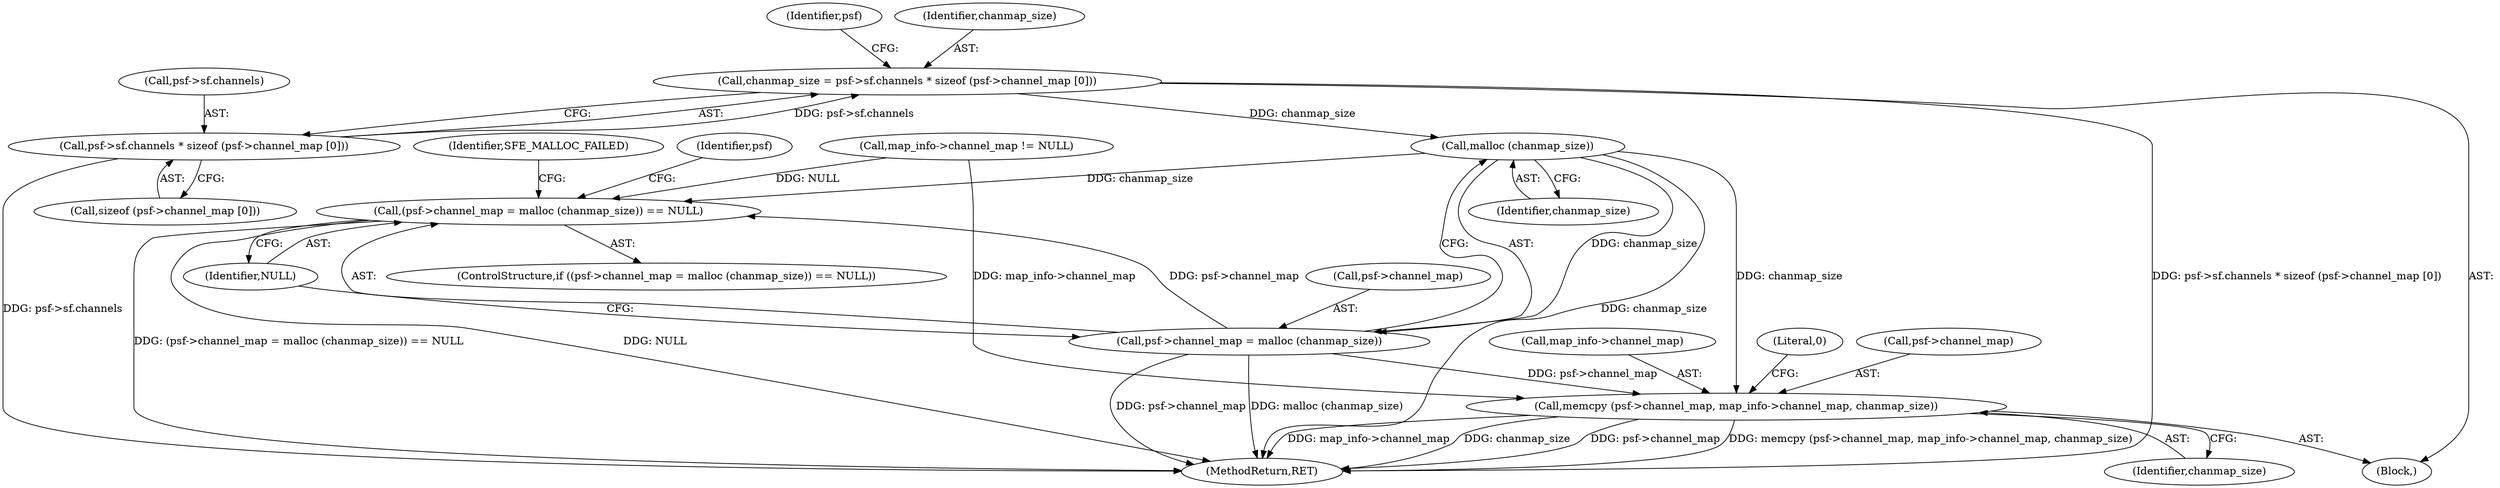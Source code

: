 digraph "1_libsndfile_f833c53cb596e9e1792949f762e0b33661822748@API" {
"1000184" [label="(Call,malloc (chanmap_size))"];
"1000160" [label="(Call,chanmap_size = psf->sf.channels * sizeof (psf->channel_map [0]))"];
"1000162" [label="(Call,psf->sf.channels * sizeof (psf->channel_map [0]))"];
"1000179" [label="(Call,(psf->channel_map = malloc (chanmap_size)) == NULL)"];
"1000180" [label="(Call,psf->channel_map = malloc (chanmap_size))"];
"1000189" [label="(Call,memcpy (psf->channel_map, map_info->channel_map, chanmap_size))"];
"1000160" [label="(Call,chanmap_size = psf->sf.channels * sizeof (psf->channel_map [0]))"];
"1000193" [label="(Call,map_info->channel_map)"];
"1000153" [label="(Call,map_info->channel_map != NULL)"];
"1000185" [label="(Identifier,chanmap_size)"];
"1000179" [label="(Call,(psf->channel_map = malloc (chanmap_size)) == NULL)"];
"1000158" [label="(Block,)"];
"1000178" [label="(ControlStructure,if ((psf->channel_map = malloc (chanmap_size)) == NULL))"];
"1000180" [label="(Call,psf->channel_map = malloc (chanmap_size))"];
"1000168" [label="(Call,sizeof (psf->channel_map [0]))"];
"1000162" [label="(Call,psf->sf.channels * sizeof (psf->channel_map [0]))"];
"1000196" [label="(Identifier,chanmap_size)"];
"1000198" [label="(Literal,0)"];
"1000176" [label="(Identifier,psf)"];
"1000161" [label="(Identifier,chanmap_size)"];
"1000199" [label="(MethodReturn,RET)"];
"1000188" [label="(Identifier,SFE_MALLOC_FAILED)"];
"1000181" [label="(Call,psf->channel_map)"];
"1000184" [label="(Call,malloc (chanmap_size))"];
"1000163" [label="(Call,psf->sf.channels)"];
"1000189" [label="(Call,memcpy (psf->channel_map, map_info->channel_map, chanmap_size))"];
"1000191" [label="(Identifier,psf)"];
"1000186" [label="(Identifier,NULL)"];
"1000190" [label="(Call,psf->channel_map)"];
"1000184" -> "1000180"  [label="AST: "];
"1000184" -> "1000185"  [label="CFG: "];
"1000185" -> "1000184"  [label="AST: "];
"1000180" -> "1000184"  [label="CFG: "];
"1000184" -> "1000199"  [label="DDG: chanmap_size"];
"1000184" -> "1000179"  [label="DDG: chanmap_size"];
"1000184" -> "1000180"  [label="DDG: chanmap_size"];
"1000160" -> "1000184"  [label="DDG: chanmap_size"];
"1000184" -> "1000189"  [label="DDG: chanmap_size"];
"1000160" -> "1000158"  [label="AST: "];
"1000160" -> "1000162"  [label="CFG: "];
"1000161" -> "1000160"  [label="AST: "];
"1000162" -> "1000160"  [label="AST: "];
"1000176" -> "1000160"  [label="CFG: "];
"1000160" -> "1000199"  [label="DDG: psf->sf.channels * sizeof (psf->channel_map [0])"];
"1000162" -> "1000160"  [label="DDG: psf->sf.channels"];
"1000162" -> "1000168"  [label="CFG: "];
"1000163" -> "1000162"  [label="AST: "];
"1000168" -> "1000162"  [label="AST: "];
"1000162" -> "1000199"  [label="DDG: psf->sf.channels"];
"1000179" -> "1000178"  [label="AST: "];
"1000179" -> "1000186"  [label="CFG: "];
"1000180" -> "1000179"  [label="AST: "];
"1000186" -> "1000179"  [label="AST: "];
"1000188" -> "1000179"  [label="CFG: "];
"1000191" -> "1000179"  [label="CFG: "];
"1000179" -> "1000199"  [label="DDG: (psf->channel_map = malloc (chanmap_size)) == NULL"];
"1000179" -> "1000199"  [label="DDG: NULL"];
"1000180" -> "1000179"  [label="DDG: psf->channel_map"];
"1000153" -> "1000179"  [label="DDG: NULL"];
"1000181" -> "1000180"  [label="AST: "];
"1000186" -> "1000180"  [label="CFG: "];
"1000180" -> "1000199"  [label="DDG: malloc (chanmap_size)"];
"1000180" -> "1000199"  [label="DDG: psf->channel_map"];
"1000180" -> "1000189"  [label="DDG: psf->channel_map"];
"1000189" -> "1000158"  [label="AST: "];
"1000189" -> "1000196"  [label="CFG: "];
"1000190" -> "1000189"  [label="AST: "];
"1000193" -> "1000189"  [label="AST: "];
"1000196" -> "1000189"  [label="AST: "];
"1000198" -> "1000189"  [label="CFG: "];
"1000189" -> "1000199"  [label="DDG: psf->channel_map"];
"1000189" -> "1000199"  [label="DDG: memcpy (psf->channel_map, map_info->channel_map, chanmap_size)"];
"1000189" -> "1000199"  [label="DDG: map_info->channel_map"];
"1000189" -> "1000199"  [label="DDG: chanmap_size"];
"1000153" -> "1000189"  [label="DDG: map_info->channel_map"];
}
